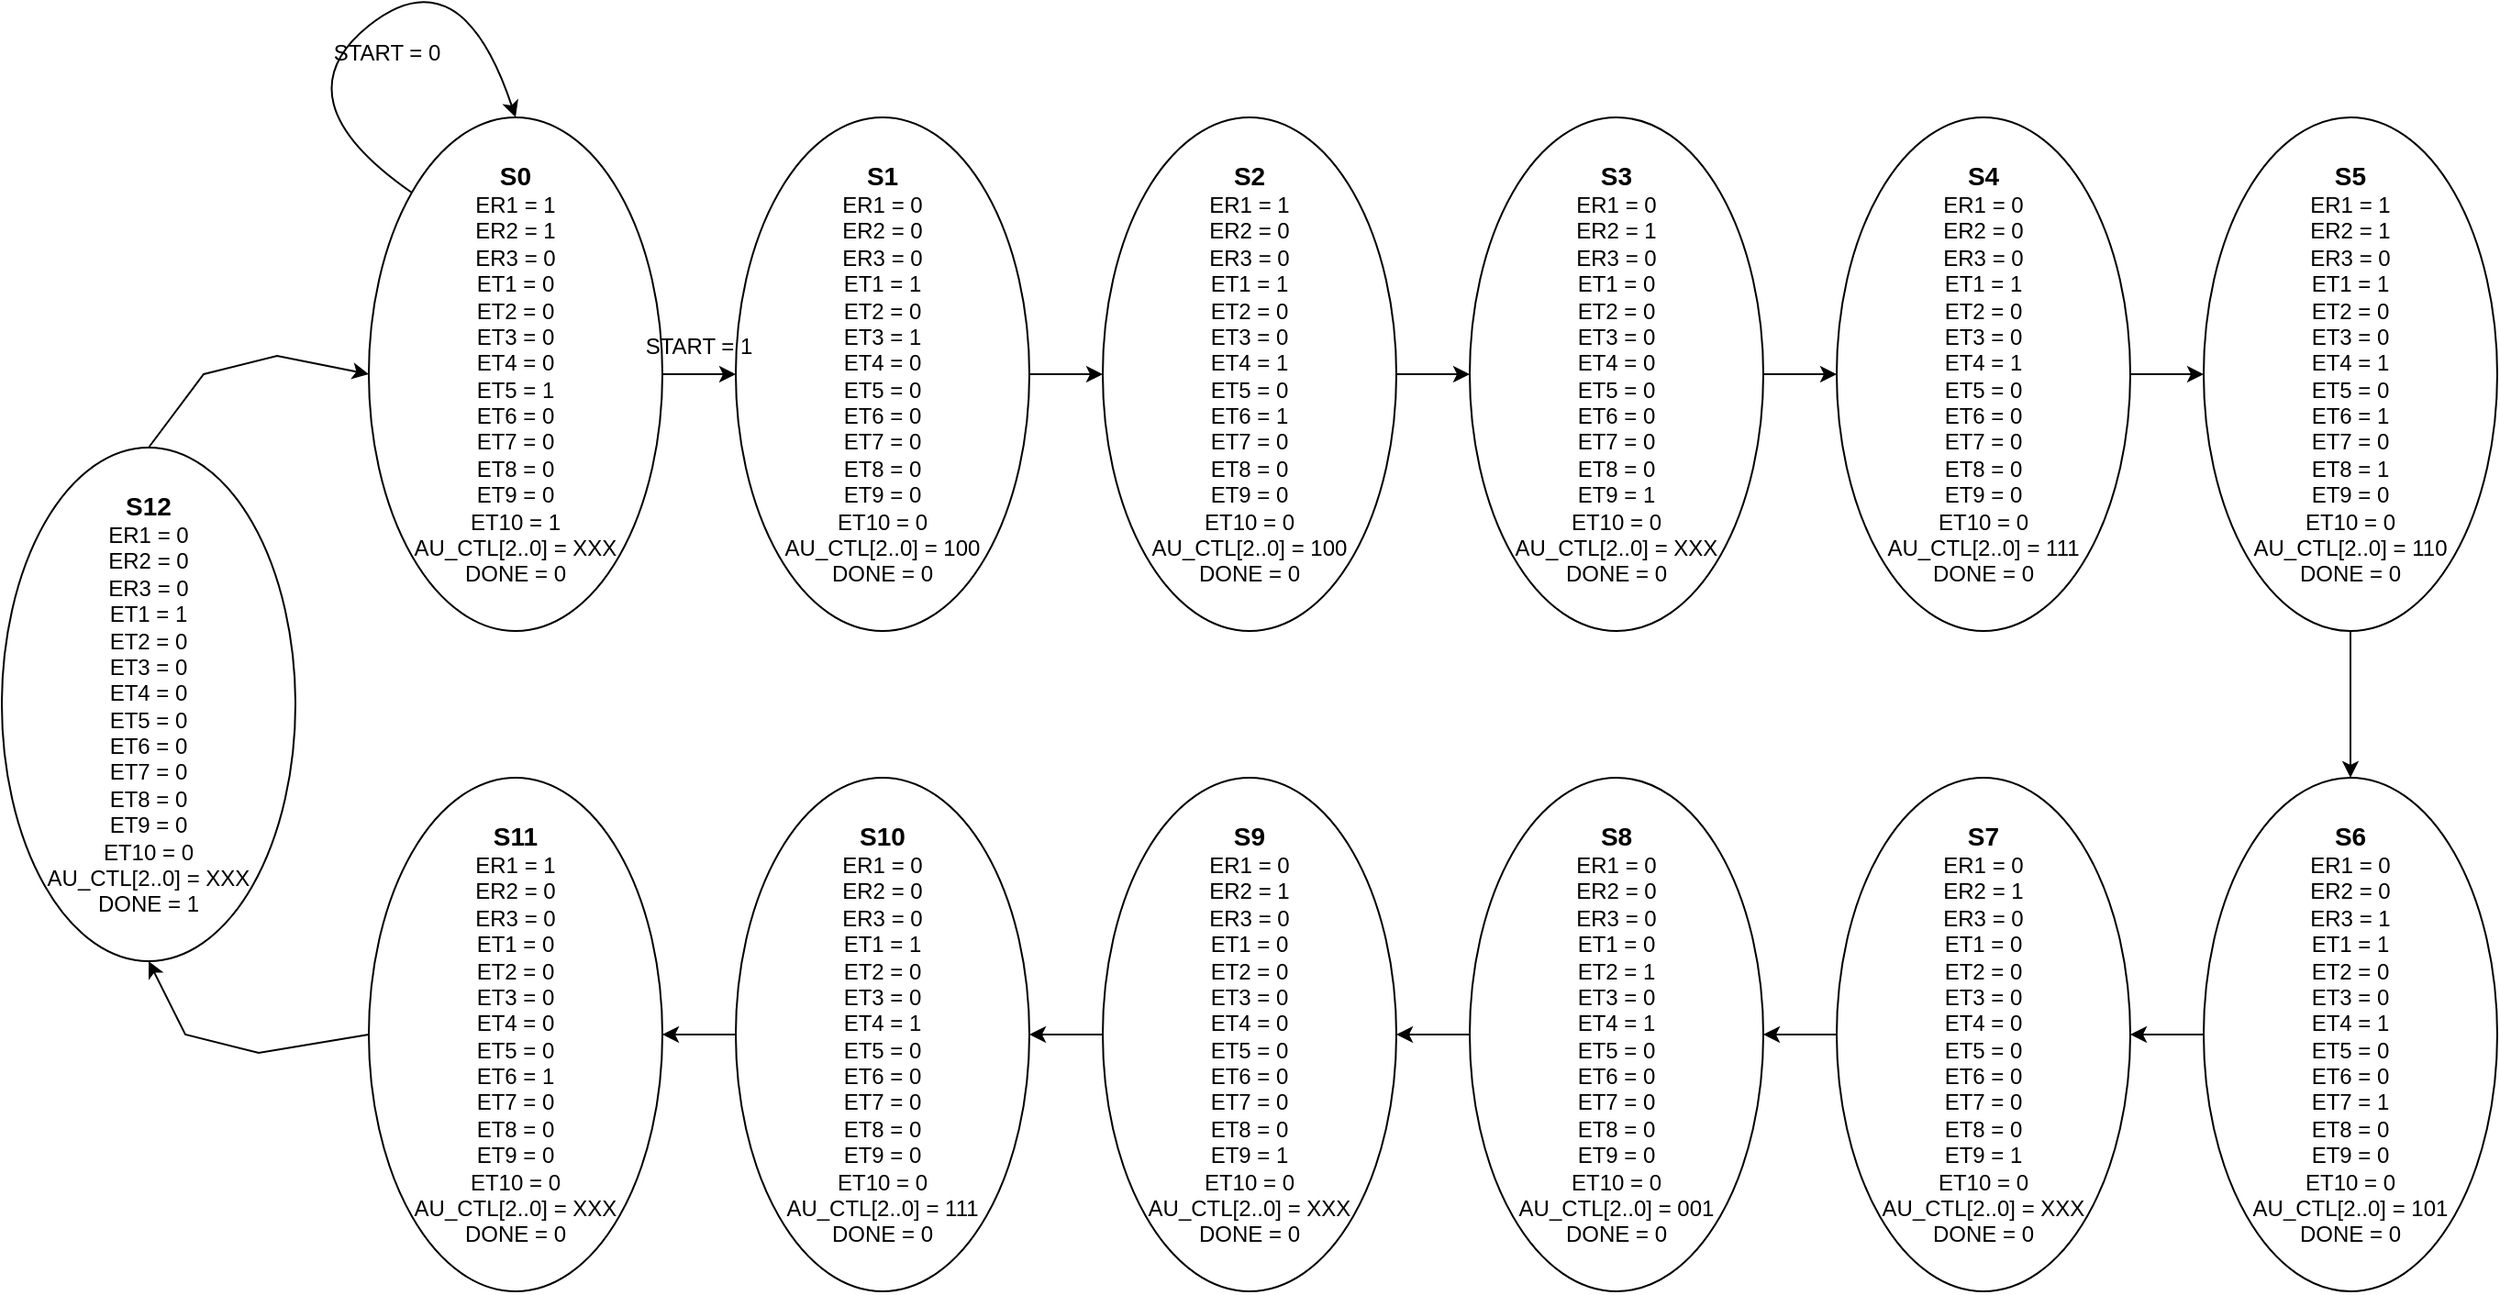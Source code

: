 <mxfile version="21.2.9" type="device">
  <diagram name="Page-1" id="4oiSim5fRpTYyHfcYfnW">
    <mxGraphModel dx="1690" dy="541" grid="0" gridSize="10" guides="1" tooltips="1" connect="1" arrows="1" fold="1" page="0" pageScale="1" pageWidth="850" pageHeight="1100" math="0" shadow="0">
      <root>
        <mxCell id="0" />
        <mxCell id="1" parent="0" />
        <mxCell id="-QYpPXxbcUfzlUnWnCCV-14" value="" style="edgeStyle=orthogonalEdgeStyle;rounded=0;orthogonalLoop=1;jettySize=auto;html=1;" parent="1" source="-QYpPXxbcUfzlUnWnCCV-1" target="-QYpPXxbcUfzlUnWnCCV-2" edge="1">
          <mxGeometry relative="1" as="geometry" />
        </mxCell>
        <mxCell id="-QYpPXxbcUfzlUnWnCCV-1" value="&lt;font style=&quot;font-size: 14px;&quot;&gt;&lt;b&gt;S0&lt;/b&gt;&lt;br&gt;&lt;/font&gt;ER1 = 1&lt;br&gt;ER2 = 1&lt;br&gt;ER3 = 0&lt;br&gt;ET1 = 0&lt;br&gt;ET2 = 0&lt;br&gt;ET3 = 0&lt;br&gt;ET4 = 0&lt;br&gt;ET5 = 1&lt;br&gt;ET6 = 0&lt;br&gt;ET7 = 0&lt;br&gt;ET8 = 0&lt;br&gt;ET9 = 0&lt;br&gt;ET10 = 1&lt;br&gt;AU_CTL[2..0] = XXX&lt;br&gt;DONE = 0" style="ellipse;whiteSpace=wrap;html=1;" parent="1" vertex="1">
          <mxGeometry x="80" y="320" width="160" height="280" as="geometry" />
        </mxCell>
        <mxCell id="-QYpPXxbcUfzlUnWnCCV-15" value="" style="edgeStyle=orthogonalEdgeStyle;rounded=0;orthogonalLoop=1;jettySize=auto;html=1;" parent="1" source="-QYpPXxbcUfzlUnWnCCV-2" target="-QYpPXxbcUfzlUnWnCCV-3" edge="1">
          <mxGeometry relative="1" as="geometry" />
        </mxCell>
        <mxCell id="-QYpPXxbcUfzlUnWnCCV-2" value="&lt;font style=&quot;font-size: 14px;&quot;&gt;&lt;b&gt;S1&lt;/b&gt;&lt;br&gt;&lt;/font&gt;ER1 = 0&lt;br&gt;ER2 = 0&lt;br&gt;ER3 = 0&lt;br&gt;ET1 = 1&lt;br&gt;ET2 = 0&lt;br&gt;ET3 = 1&lt;br&gt;ET4 = 0&lt;br&gt;ET5 = 0&lt;br&gt;ET6 = 0&lt;br&gt;ET7 = 0&lt;br&gt;ET8 = 0&lt;br&gt;ET9 = 0&lt;br&gt;ET10 = 0&lt;br&gt;AU_CTL[2..0] = 100&lt;br&gt;DONE = 0" style="ellipse;whiteSpace=wrap;html=1;" parent="1" vertex="1">
          <mxGeometry x="280" y="320" width="160" height="280" as="geometry" />
        </mxCell>
        <mxCell id="-QYpPXxbcUfzlUnWnCCV-16" value="" style="edgeStyle=orthogonalEdgeStyle;rounded=0;orthogonalLoop=1;jettySize=auto;html=1;" parent="1" source="-QYpPXxbcUfzlUnWnCCV-3" target="-QYpPXxbcUfzlUnWnCCV-4" edge="1">
          <mxGeometry relative="1" as="geometry" />
        </mxCell>
        <mxCell id="-QYpPXxbcUfzlUnWnCCV-3" value="&lt;font style=&quot;font-size: 14px;&quot;&gt;&lt;b&gt;S2&lt;/b&gt;&lt;br&gt;&lt;/font&gt;ER1 = 1&lt;br&gt;ER2 = 0&lt;br&gt;ER3 = 0&lt;br&gt;ET1 = 1&lt;br&gt;ET2 = 0&lt;br&gt;ET3 = 0&lt;br&gt;ET4 = 1&lt;br&gt;ET5 = 0&lt;br&gt;ET6 = 1&lt;br&gt;ET7 = 0&lt;br&gt;ET8 = 0&lt;br&gt;ET9 = 0&lt;br&gt;ET10 = 0&lt;br&gt;AU_CTL[2..0] = 100&lt;br&gt;DONE = 0" style="ellipse;whiteSpace=wrap;html=1;" parent="1" vertex="1">
          <mxGeometry x="480" y="320" width="160" height="280" as="geometry" />
        </mxCell>
        <mxCell id="-QYpPXxbcUfzlUnWnCCV-17" value="" style="edgeStyle=orthogonalEdgeStyle;rounded=0;orthogonalLoop=1;jettySize=auto;html=1;" parent="1" source="-QYpPXxbcUfzlUnWnCCV-4" target="-QYpPXxbcUfzlUnWnCCV-5" edge="1">
          <mxGeometry relative="1" as="geometry" />
        </mxCell>
        <mxCell id="-QYpPXxbcUfzlUnWnCCV-4" value="&lt;font style=&quot;font-size: 14px;&quot;&gt;&lt;b&gt;S3&lt;/b&gt;&lt;br&gt;&lt;/font&gt;ER1 = 0&lt;br&gt;ER2 = 1&lt;br&gt;ER3 = 0&lt;br&gt;ET1 = 0&lt;br&gt;ET2 = 0&lt;br&gt;ET3 = 0&lt;br&gt;ET4 = 0&lt;br&gt;ET5 = 0&lt;br&gt;ET6 = 0&lt;br&gt;ET7 = 0&lt;br&gt;ET8 = 0&lt;br&gt;ET9 = 1&lt;br&gt;ET10 = 0&lt;br&gt;AU_CTL[2..0] = XXX&lt;br&gt;DONE = 0" style="ellipse;whiteSpace=wrap;html=1;" parent="1" vertex="1">
          <mxGeometry x="680" y="320" width="160" height="280" as="geometry" />
        </mxCell>
        <mxCell id="-QYpPXxbcUfzlUnWnCCV-18" value="" style="edgeStyle=orthogonalEdgeStyle;rounded=0;orthogonalLoop=1;jettySize=auto;html=1;" parent="1" source="-QYpPXxbcUfzlUnWnCCV-5" target="-QYpPXxbcUfzlUnWnCCV-6" edge="1">
          <mxGeometry relative="1" as="geometry" />
        </mxCell>
        <mxCell id="-QYpPXxbcUfzlUnWnCCV-5" value="&lt;font style=&quot;font-size: 14px;&quot;&gt;&lt;b&gt;S4&lt;/b&gt;&lt;br&gt;&lt;/font&gt;ER1 = 0&lt;br&gt;ER2 = 0&lt;br&gt;ER3 = 0&lt;br&gt;ET1 = 1&lt;br&gt;ET2 = 0&lt;br&gt;ET3 = 0&lt;br&gt;ET4 = 1&lt;br&gt;ET5 = 0&lt;br&gt;ET6 = 0&lt;br&gt;ET7 = 0&lt;br&gt;ET8 = 0&lt;br&gt;ET9 = 0&lt;br&gt;ET10 = 0&lt;br&gt;AU_CTL[2..0] = 111&lt;br&gt;DONE = 0" style="ellipse;whiteSpace=wrap;html=1;" parent="1" vertex="1">
          <mxGeometry x="880" y="320" width="160" height="280" as="geometry" />
        </mxCell>
        <mxCell id="-QYpPXxbcUfzlUnWnCCV-19" value="" style="edgeStyle=orthogonalEdgeStyle;rounded=0;orthogonalLoop=1;jettySize=auto;html=1;" parent="1" source="-QYpPXxbcUfzlUnWnCCV-6" target="-QYpPXxbcUfzlUnWnCCV-7" edge="1">
          <mxGeometry relative="1" as="geometry" />
        </mxCell>
        <mxCell id="-QYpPXxbcUfzlUnWnCCV-6" value="&lt;font style=&quot;font-size: 14px;&quot;&gt;&lt;b&gt;S5&lt;/b&gt;&lt;br&gt;&lt;/font&gt;ER1 = 1&lt;br&gt;ER2 = 1&lt;br&gt;ER3 = 0&lt;br&gt;ET1 = 1&lt;br&gt;ET2 = 0&lt;br&gt;ET3 = 0&lt;br&gt;ET4 = 1&lt;br&gt;ET5 = 0&lt;br&gt;ET6 = 1&lt;br&gt;ET7 = 0&lt;br&gt;ET8 = 1&lt;br&gt;ET9 = 0&lt;br&gt;ET10 = 0&lt;br&gt;AU_CTL[2..0] = 110&lt;br&gt;DONE = 0" style="ellipse;whiteSpace=wrap;html=1;" parent="1" vertex="1">
          <mxGeometry x="1080" y="320" width="160" height="280" as="geometry" />
        </mxCell>
        <mxCell id="-QYpPXxbcUfzlUnWnCCV-20" value="" style="edgeStyle=orthogonalEdgeStyle;rounded=0;orthogonalLoop=1;jettySize=auto;html=1;" parent="1" source="-QYpPXxbcUfzlUnWnCCV-7" target="-QYpPXxbcUfzlUnWnCCV-9" edge="1">
          <mxGeometry relative="1" as="geometry" />
        </mxCell>
        <mxCell id="-QYpPXxbcUfzlUnWnCCV-7" value="&lt;font style=&quot;font-size: 14px;&quot;&gt;&lt;b&gt;S6&lt;/b&gt;&lt;br&gt;&lt;/font&gt;ER1 = 0&lt;br&gt;ER2 = 0&lt;br&gt;ER3 = 1&lt;br&gt;ET1 = 1&lt;br&gt;ET2 = 0&lt;br&gt;ET3 = 0&lt;br&gt;ET4 = 1&lt;br&gt;ET5 = 0&lt;br&gt;ET6 = 0&lt;br&gt;ET7 = 1&lt;br&gt;ET8 = 0&lt;br&gt;ET9 = 0&lt;br&gt;ET10 = 0&lt;br&gt;AU_CTL[2..0] = 101&lt;br&gt;DONE = 0" style="ellipse;whiteSpace=wrap;html=1;" parent="1" vertex="1">
          <mxGeometry x="1080" y="680" width="160" height="280" as="geometry" />
        </mxCell>
        <mxCell id="-QYpPXxbcUfzlUnWnCCV-22" value="" style="edgeStyle=orthogonalEdgeStyle;rounded=0;orthogonalLoop=1;jettySize=auto;html=1;" parent="1" source="-QYpPXxbcUfzlUnWnCCV-8" target="-QYpPXxbcUfzlUnWnCCV-11" edge="1">
          <mxGeometry relative="1" as="geometry" />
        </mxCell>
        <mxCell id="-QYpPXxbcUfzlUnWnCCV-8" value="&lt;font style=&quot;font-size: 14px;&quot;&gt;&lt;b&gt;S8&lt;/b&gt;&lt;br&gt;&lt;/font&gt;ER1 = 0&lt;br&gt;ER2 = 0&lt;br&gt;ER3 = 0&lt;br&gt;ET1 = 0&lt;br&gt;ET2 = 1&lt;br&gt;ET3 = 0&lt;br&gt;ET4 = 1&lt;br&gt;ET5 = 0&lt;br&gt;ET6 = 0&lt;br&gt;ET7 = 0&lt;br&gt;ET8 = 0&lt;br&gt;ET9 = 0&lt;br&gt;ET10 = 0&lt;br&gt;AU_CTL[2..0] = 001&lt;br&gt;DONE = 0" style="ellipse;whiteSpace=wrap;html=1;" parent="1" vertex="1">
          <mxGeometry x="680" y="680" width="160" height="280" as="geometry" />
        </mxCell>
        <mxCell id="-QYpPXxbcUfzlUnWnCCV-21" value="" style="edgeStyle=orthogonalEdgeStyle;rounded=0;orthogonalLoop=1;jettySize=auto;html=1;" parent="1" source="-QYpPXxbcUfzlUnWnCCV-9" target="-QYpPXxbcUfzlUnWnCCV-8" edge="1">
          <mxGeometry relative="1" as="geometry" />
        </mxCell>
        <mxCell id="-QYpPXxbcUfzlUnWnCCV-9" value="&lt;font style=&quot;font-size: 14px;&quot;&gt;&lt;b&gt;S7&lt;/b&gt;&lt;br&gt;&lt;/font&gt;ER1 = 0&lt;br&gt;ER2 = 1&lt;br&gt;ER3 = 0&lt;br&gt;ET1 = 0&lt;br&gt;ET2 = 0&lt;br&gt;ET3 = 0&lt;br&gt;ET4 = 0&lt;br&gt;ET5 = 0&lt;br&gt;ET6 = 0&lt;br&gt;ET7 = 0&lt;br&gt;ET8 = 0&lt;br&gt;ET9 = 1&lt;br&gt;ET10 = 0&lt;br&gt;AU_CTL[2..0] = XXX&lt;br&gt;DONE = 0" style="ellipse;whiteSpace=wrap;html=1;" parent="1" vertex="1">
          <mxGeometry x="880" y="680" width="160" height="280" as="geometry" />
        </mxCell>
        <mxCell id="-QYpPXxbcUfzlUnWnCCV-24" value="" style="edgeStyle=orthogonalEdgeStyle;rounded=0;orthogonalLoop=1;jettySize=auto;html=1;" parent="1" source="-QYpPXxbcUfzlUnWnCCV-10" target="-QYpPXxbcUfzlUnWnCCV-12" edge="1">
          <mxGeometry relative="1" as="geometry" />
        </mxCell>
        <mxCell id="-QYpPXxbcUfzlUnWnCCV-10" value="&lt;font style=&quot;font-size: 14px;&quot;&gt;&lt;b&gt;S10&lt;/b&gt;&lt;br&gt;&lt;/font&gt;ER1 = 0&lt;br&gt;ER2 = 0&lt;br&gt;ER3 = 0&lt;br&gt;ET1 = 1&lt;br&gt;ET2 = 0&lt;br&gt;ET3 = 0&lt;br&gt;ET4 = 1&lt;br&gt;ET5 = 0&lt;br&gt;ET6 = 0&lt;br&gt;ET7 = 0&lt;br&gt;ET8 = 0&lt;br&gt;ET9 = 0&lt;br&gt;ET10 = 0&lt;br&gt;AU_CTL[2..0] = 111&lt;br&gt;DONE = 0" style="ellipse;whiteSpace=wrap;html=1;" parent="1" vertex="1">
          <mxGeometry x="280" y="680" width="160" height="280" as="geometry" />
        </mxCell>
        <mxCell id="-QYpPXxbcUfzlUnWnCCV-23" value="" style="edgeStyle=orthogonalEdgeStyle;rounded=0;orthogonalLoop=1;jettySize=auto;html=1;" parent="1" source="-QYpPXxbcUfzlUnWnCCV-11" target="-QYpPXxbcUfzlUnWnCCV-10" edge="1">
          <mxGeometry relative="1" as="geometry" />
        </mxCell>
        <mxCell id="-QYpPXxbcUfzlUnWnCCV-11" value="&lt;font style=&quot;font-size: 14px;&quot;&gt;&lt;b&gt;S9&lt;/b&gt;&lt;br&gt;&lt;/font&gt;ER1 = 0&lt;br&gt;ER2 = 1&lt;br&gt;ER3 = 0&lt;br&gt;ET1 = 0&lt;br&gt;ET2 = 0&lt;br&gt;ET3 = 0&lt;br&gt;ET4 = 0&lt;br&gt;ET5 = 0&lt;br&gt;ET6 = 0&lt;br&gt;ET7 = 0&lt;br&gt;ET8 = 0&lt;br&gt;ET9 = 1&lt;br&gt;ET10 = 0&lt;br&gt;AU_CTL[2..0] = XXX&lt;br&gt;DONE = 0" style="ellipse;whiteSpace=wrap;html=1;" parent="1" vertex="1">
          <mxGeometry x="480" y="680" width="160" height="280" as="geometry" />
        </mxCell>
        <mxCell id="-QYpPXxbcUfzlUnWnCCV-12" value="&lt;font style=&quot;font-size: 14px;&quot;&gt;&lt;b&gt;S11&lt;/b&gt;&lt;br&gt;&lt;/font&gt;ER1 = 1&lt;br&gt;ER2 = 0&lt;br&gt;ER3 = 0&lt;br&gt;ET1 = 0&lt;br&gt;ET2 = 0&lt;br&gt;ET3 = 0&lt;br&gt;ET4 = 0&lt;br&gt;ET5 = 0&lt;br&gt;ET6 = 1&lt;br&gt;ET7 = 0&lt;br&gt;ET8 = 0&lt;br&gt;ET9 = 0&lt;br&gt;ET10 = 0&lt;br&gt;AU_CTL[2..0] = XXX&lt;br&gt;DONE = 0" style="ellipse;whiteSpace=wrap;html=1;" parent="1" vertex="1">
          <mxGeometry x="80" y="680" width="160" height="280" as="geometry" />
        </mxCell>
        <mxCell id="-QYpPXxbcUfzlUnWnCCV-13" value="&lt;font style=&quot;font-size: 14px;&quot;&gt;&lt;b&gt;S12&lt;/b&gt;&lt;br&gt;&lt;/font&gt;ER1 = 0&lt;br&gt;ER2 = 0&lt;br&gt;ER3 = 0&lt;br&gt;ET1 = 1&lt;br&gt;ET2 = 0&lt;br&gt;ET3 = 0&lt;br&gt;ET4 = 0&lt;br&gt;ET5 = 0&lt;br&gt;ET6 = 0&lt;br&gt;ET7 = 0&lt;br&gt;ET8 = 0&lt;br&gt;ET9 = 0&lt;br&gt;ET10 = 0&lt;br&gt;AU_CTL[2..0] = XXX&lt;br&gt;DONE = 1" style="ellipse;whiteSpace=wrap;html=1;" parent="1" vertex="1">
          <mxGeometry x="-120" y="500" width="160" height="280" as="geometry" />
        </mxCell>
        <mxCell id="-QYpPXxbcUfzlUnWnCCV-25" value="" style="endArrow=classic;html=1;rounded=0;exitX=0;exitY=0.5;exitDx=0;exitDy=0;entryX=0.5;entryY=1;entryDx=0;entryDy=0;" parent="1" source="-QYpPXxbcUfzlUnWnCCV-12" target="-QYpPXxbcUfzlUnWnCCV-13" edge="1">
          <mxGeometry width="50" height="50" relative="1" as="geometry">
            <mxPoint x="330" y="680" as="sourcePoint" />
            <mxPoint x="380" y="630" as="targetPoint" />
            <Array as="points">
              <mxPoint x="20" y="830" />
              <mxPoint x="-20" y="820" />
            </Array>
          </mxGeometry>
        </mxCell>
        <mxCell id="-QYpPXxbcUfzlUnWnCCV-26" value="" style="endArrow=classic;html=1;rounded=0;exitX=0.5;exitY=0;exitDx=0;exitDy=0;entryX=0;entryY=0.5;entryDx=0;entryDy=0;" parent="1" source="-QYpPXxbcUfzlUnWnCCV-13" target="-QYpPXxbcUfzlUnWnCCV-1" edge="1">
          <mxGeometry width="50" height="50" relative="1" as="geometry">
            <mxPoint x="330" y="680" as="sourcePoint" />
            <mxPoint x="380" y="630" as="targetPoint" />
            <Array as="points">
              <mxPoint x="-10" y="460" />
              <mxPoint x="30" y="450" />
            </Array>
          </mxGeometry>
        </mxCell>
        <mxCell id="-QYpPXxbcUfzlUnWnCCV-28" value="" style="curved=1;endArrow=classic;html=1;rounded=0;exitX=0;exitY=0;exitDx=0;exitDy=0;entryX=0.5;entryY=0;entryDx=0;entryDy=0;" parent="1" source="-QYpPXxbcUfzlUnWnCCV-1" target="-QYpPXxbcUfzlUnWnCCV-1" edge="1">
          <mxGeometry width="50" height="50" relative="1" as="geometry">
            <mxPoint x="420" y="180" as="sourcePoint" />
            <mxPoint x="470" y="130" as="targetPoint" />
            <Array as="points">
              <mxPoint x="30" y="310" />
              <mxPoint x="130" y="230" />
            </Array>
          </mxGeometry>
        </mxCell>
        <mxCell id="-QYpPXxbcUfzlUnWnCCV-29" value="START = 0" style="text;html=1;strokeColor=none;fillColor=none;align=center;verticalAlign=middle;whiteSpace=wrap;rounded=0;" parent="1" vertex="1">
          <mxGeometry x="50" y="270" width="80" height="30" as="geometry" />
        </mxCell>
        <mxCell id="-QYpPXxbcUfzlUnWnCCV-30" value="START = 1" style="text;html=1;strokeColor=none;fillColor=none;align=center;verticalAlign=middle;whiteSpace=wrap;rounded=0;" parent="1" vertex="1">
          <mxGeometry x="220" y="430" width="80" height="30" as="geometry" />
        </mxCell>
      </root>
    </mxGraphModel>
  </diagram>
</mxfile>
